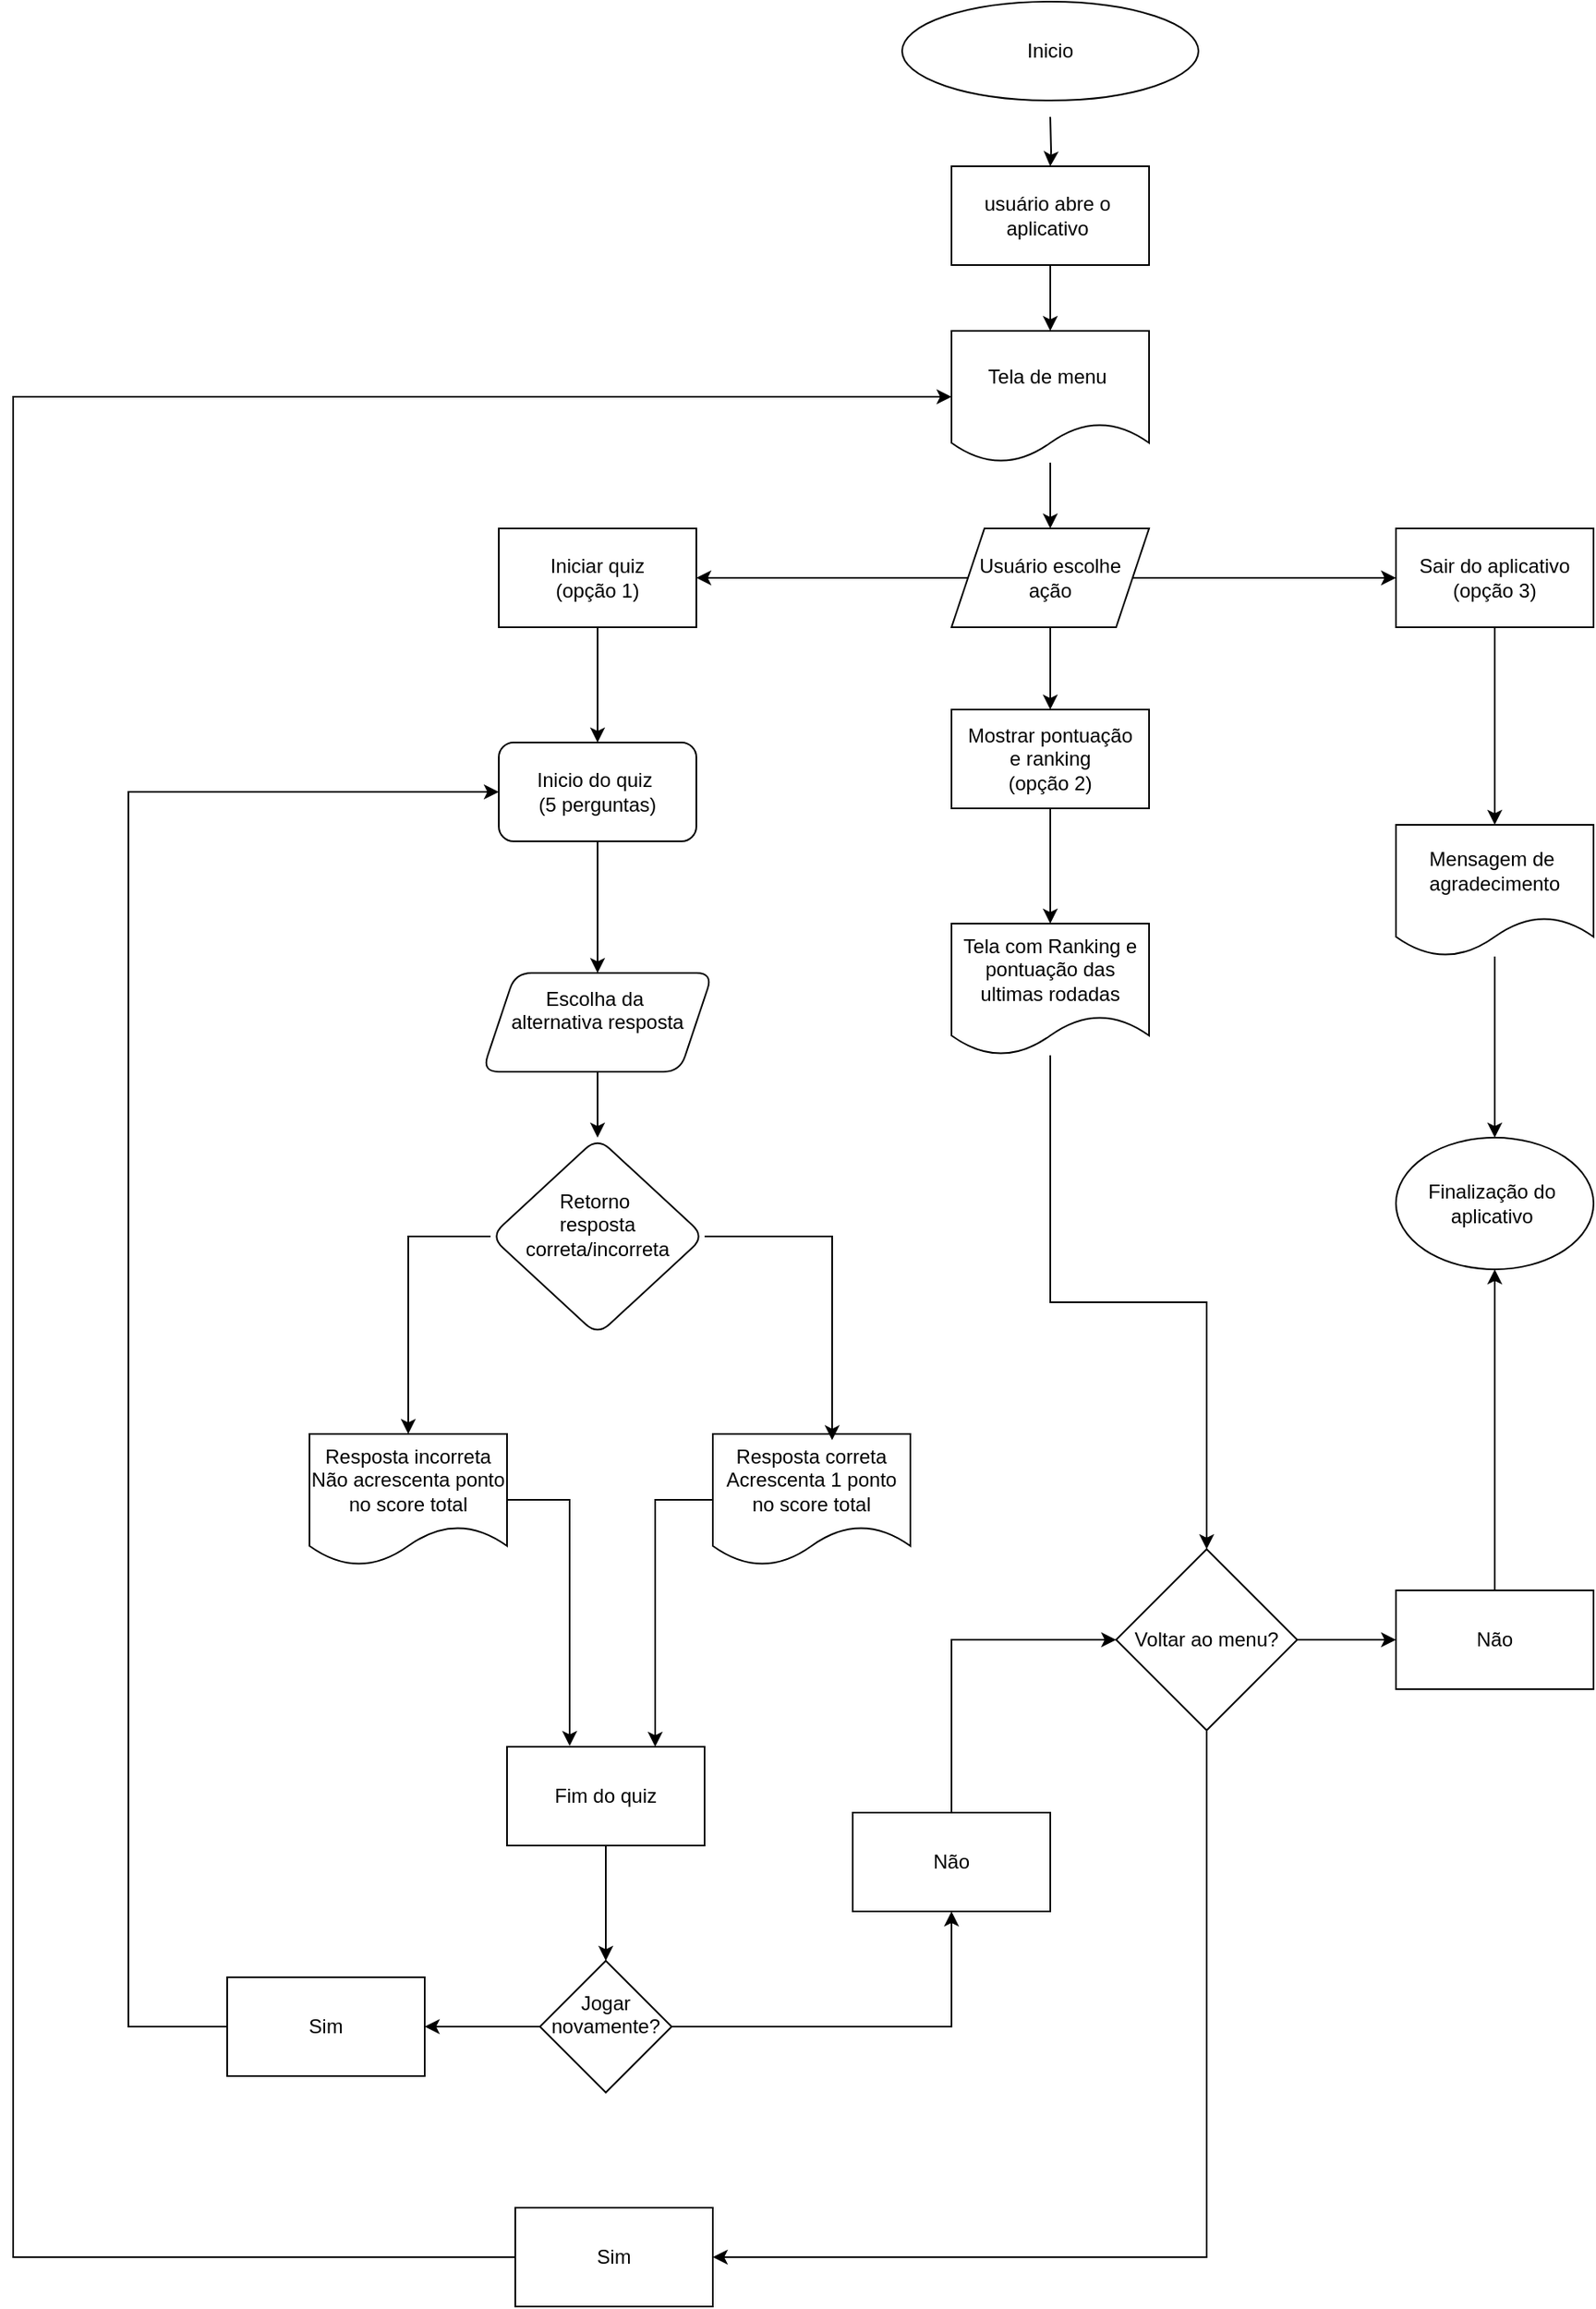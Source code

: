 <mxfile version="24.7.16">
  <diagram name="Página-1" id="_30_sIJP-PKwW095hl0c">
    <mxGraphModel grid="1" page="1" gridSize="10" guides="1" tooltips="1" connect="1" arrows="1" fold="1" pageScale="1" pageWidth="827" pageHeight="1169" math="0" shadow="0">
      <root>
        <mxCell id="0" />
        <mxCell id="1" parent="0" />
        <mxCell id="deqdnHRHdOPE6s3RcL8W-7" value="" style="edgeStyle=orthogonalEdgeStyle;rounded=0;orthogonalLoop=1;jettySize=auto;html=1;" edge="1" parent="1" target="deqdnHRHdOPE6s3RcL8W-6">
          <mxGeometry relative="1" as="geometry">
            <mxPoint x="400" y="230" as="sourcePoint" />
          </mxGeometry>
        </mxCell>
        <mxCell id="deqdnHRHdOPE6s3RcL8W-10" value="" style="edgeStyle=orthogonalEdgeStyle;rounded=0;orthogonalLoop=1;jettySize=auto;html=1;" edge="1" parent="1" source="deqdnHRHdOPE6s3RcL8W-4">
          <mxGeometry relative="1" as="geometry">
            <mxPoint x="400" y="480" as="targetPoint" />
          </mxGeometry>
        </mxCell>
        <mxCell id="deqdnHRHdOPE6s3RcL8W-4" value="Tela de menu&amp;nbsp;" style="shape=document;whiteSpace=wrap;html=1;boundedLbl=1;rounded=0;" vertex="1" parent="1">
          <mxGeometry x="340" y="360" width="120" height="80" as="geometry" />
        </mxCell>
        <mxCell id="deqdnHRHdOPE6s3RcL8W-8" value="" style="edgeStyle=orthogonalEdgeStyle;rounded=0;orthogonalLoop=1;jettySize=auto;html=1;" edge="1" parent="1" source="deqdnHRHdOPE6s3RcL8W-6" target="deqdnHRHdOPE6s3RcL8W-4">
          <mxGeometry relative="1" as="geometry" />
        </mxCell>
        <mxCell id="deqdnHRHdOPE6s3RcL8W-6" value="usuário abre o&amp;nbsp;&lt;div&gt;aplicativo&amp;nbsp;&lt;/div&gt;" style="whiteSpace=wrap;html=1;rounded=0;" vertex="1" parent="1">
          <mxGeometry x="340" y="260" width="120" height="60" as="geometry" />
        </mxCell>
        <mxCell id="deqdnHRHdOPE6s3RcL8W-33" value="" style="edgeStyle=orthogonalEdgeStyle;rounded=0;orthogonalLoop=1;jettySize=auto;html=1;" edge="1" parent="1" source="deqdnHRHdOPE6s3RcL8W-11" target="deqdnHRHdOPE6s3RcL8W-32">
          <mxGeometry relative="1" as="geometry" />
        </mxCell>
        <mxCell id="deqdnHRHdOPE6s3RcL8W-11" value="Iniciar quiz&lt;div&gt;(opção 1)&lt;/div&gt;" style="whiteSpace=wrap;html=1;" vertex="1" parent="1">
          <mxGeometry x="65" y="480" width="120" height="60" as="geometry" />
        </mxCell>
        <mxCell id="deqdnHRHdOPE6s3RcL8W-31" value="" style="edgeStyle=orthogonalEdgeStyle;rounded=0;orthogonalLoop=1;jettySize=auto;html=1;" edge="1" parent="1" source="deqdnHRHdOPE6s3RcL8W-12" target="deqdnHRHdOPE6s3RcL8W-30">
          <mxGeometry relative="1" as="geometry" />
        </mxCell>
        <mxCell id="deqdnHRHdOPE6s3RcL8W-12" value="Mostrar pontuação&lt;div&gt;e ranking&lt;/div&gt;&lt;div&gt;(opção 2)&lt;/div&gt;" style="whiteSpace=wrap;html=1;" vertex="1" parent="1">
          <mxGeometry x="340" y="590" width="120" height="60" as="geometry" />
        </mxCell>
        <mxCell id="deqdnHRHdOPE6s3RcL8W-27" value="" style="edgeStyle=orthogonalEdgeStyle;rounded=0;orthogonalLoop=1;jettySize=auto;html=1;" edge="1" parent="1" source="deqdnHRHdOPE6s3RcL8W-13" target="deqdnHRHdOPE6s3RcL8W-26">
          <mxGeometry relative="1" as="geometry" />
        </mxCell>
        <mxCell id="deqdnHRHdOPE6s3RcL8W-13" value="Sair do aplicativo&lt;div&gt;(opção 3)&lt;/div&gt;" style="whiteSpace=wrap;html=1;" vertex="1" parent="1">
          <mxGeometry x="610" y="480" width="120" height="60" as="geometry" />
        </mxCell>
        <mxCell id="deqdnHRHdOPE6s3RcL8W-23" style="edgeStyle=orthogonalEdgeStyle;rounded=0;orthogonalLoop=1;jettySize=auto;html=1;" edge="1" parent="1" source="deqdnHRHdOPE6s3RcL8W-21" target="deqdnHRHdOPE6s3RcL8W-11">
          <mxGeometry relative="1" as="geometry" />
        </mxCell>
        <mxCell id="deqdnHRHdOPE6s3RcL8W-24" style="edgeStyle=orthogonalEdgeStyle;rounded=0;orthogonalLoop=1;jettySize=auto;html=1;" edge="1" parent="1" source="deqdnHRHdOPE6s3RcL8W-21" target="deqdnHRHdOPE6s3RcL8W-12">
          <mxGeometry relative="1" as="geometry" />
        </mxCell>
        <mxCell id="deqdnHRHdOPE6s3RcL8W-25" style="edgeStyle=orthogonalEdgeStyle;rounded=0;orthogonalLoop=1;jettySize=auto;html=1;" edge="1" parent="1" source="deqdnHRHdOPE6s3RcL8W-21" target="deqdnHRHdOPE6s3RcL8W-13">
          <mxGeometry relative="1" as="geometry" />
        </mxCell>
        <mxCell id="deqdnHRHdOPE6s3RcL8W-21" value="Usuário escolhe&lt;div&gt;ação&lt;/div&gt;" style="shape=parallelogram;perimeter=parallelogramPerimeter;whiteSpace=wrap;html=1;fixedSize=1;" vertex="1" parent="1">
          <mxGeometry x="340" y="480" width="120" height="60" as="geometry" />
        </mxCell>
        <mxCell id="deqdnHRHdOPE6s3RcL8W-29" value="" style="edgeStyle=orthogonalEdgeStyle;rounded=0;orthogonalLoop=1;jettySize=auto;html=1;entryX=0.5;entryY=0;entryDx=0;entryDy=0;" edge="1" parent="1" source="deqdnHRHdOPE6s3RcL8W-26" target="deqdnHRHdOPE6s3RcL8W-45">
          <mxGeometry relative="1" as="geometry">
            <mxPoint x="670" y="730" as="targetPoint" />
          </mxGeometry>
        </mxCell>
        <mxCell id="deqdnHRHdOPE6s3RcL8W-26" value="Mensagem de&amp;nbsp;&lt;div&gt;agradecimento&lt;/div&gt;" style="shape=document;whiteSpace=wrap;html=1;boundedLbl=1;" vertex="1" parent="1">
          <mxGeometry x="610" y="660" width="120" height="80" as="geometry" />
        </mxCell>
        <mxCell id="deqdnHRHdOPE6s3RcL8W-67" style="edgeStyle=orthogonalEdgeStyle;rounded=0;orthogonalLoop=1;jettySize=auto;html=1;entryX=0.5;entryY=0;entryDx=0;entryDy=0;" edge="1" parent="1" source="deqdnHRHdOPE6s3RcL8W-30" target="deqdnHRHdOPE6s3RcL8W-58">
          <mxGeometry relative="1" as="geometry" />
        </mxCell>
        <mxCell id="deqdnHRHdOPE6s3RcL8W-30" value="Tela com Ranking e pontuação das ultimas rodadas" style="shape=document;whiteSpace=wrap;html=1;boundedLbl=1;" vertex="1" parent="1">
          <mxGeometry x="340" y="720" width="120" height="80" as="geometry" />
        </mxCell>
        <mxCell id="deqdnHRHdOPE6s3RcL8W-35" value="" style="edgeStyle=orthogonalEdgeStyle;rounded=0;orthogonalLoop=1;jettySize=auto;html=1;" edge="1" parent="1" source="deqdnHRHdOPE6s3RcL8W-32" target="deqdnHRHdOPE6s3RcL8W-34">
          <mxGeometry relative="1" as="geometry" />
        </mxCell>
        <mxCell id="deqdnHRHdOPE6s3RcL8W-32" value="Inicio do quiz&amp;nbsp;&lt;div&gt;(5 perguntas)&lt;/div&gt;" style="rounded=1;whiteSpace=wrap;html=1;" vertex="1" parent="1">
          <mxGeometry x="65" y="610" width="120" height="60" as="geometry" />
        </mxCell>
        <mxCell id="deqdnHRHdOPE6s3RcL8W-37" value="" style="edgeStyle=orthogonalEdgeStyle;rounded=0;orthogonalLoop=1;jettySize=auto;html=1;" edge="1" parent="1" source="deqdnHRHdOPE6s3RcL8W-34" target="deqdnHRHdOPE6s3RcL8W-36">
          <mxGeometry relative="1" as="geometry" />
        </mxCell>
        <mxCell id="deqdnHRHdOPE6s3RcL8W-34" value="Escolha da&amp;nbsp;&lt;div&gt;alternativa resposta&lt;div&gt;&lt;br&gt;&lt;/div&gt;&lt;/div&gt;" style="shape=parallelogram;perimeter=parallelogramPerimeter;whiteSpace=wrap;html=1;fixedSize=1;rounded=1;" vertex="1" parent="1">
          <mxGeometry x="55" y="750" width="140" height="60" as="geometry" />
        </mxCell>
        <mxCell id="deqdnHRHdOPE6s3RcL8W-64" style="edgeStyle=orthogonalEdgeStyle;rounded=0;orthogonalLoop=1;jettySize=auto;html=1;" edge="1" parent="1" source="deqdnHRHdOPE6s3RcL8W-36" target="deqdnHRHdOPE6s3RcL8W-40">
          <mxGeometry relative="1" as="geometry">
            <Array as="points">
              <mxPoint x="10" y="910" />
            </Array>
          </mxGeometry>
        </mxCell>
        <mxCell id="deqdnHRHdOPE6s3RcL8W-36" value="Retorno&amp;nbsp;&lt;div&gt;resposta correta/incorreta&lt;div&gt;&lt;br&gt;&lt;/div&gt;&lt;/div&gt;" style="rhombus;whiteSpace=wrap;html=1;rounded=1;" vertex="1" parent="1">
          <mxGeometry x="60" y="850" width="130" height="120" as="geometry" />
        </mxCell>
        <mxCell id="deqdnHRHdOPE6s3RcL8W-47" style="edgeStyle=orthogonalEdgeStyle;rounded=0;orthogonalLoop=1;jettySize=auto;html=1;" edge="1" parent="1" source="deqdnHRHdOPE6s3RcL8W-38">
          <mxGeometry relative="1" as="geometry">
            <mxPoint x="160" y="1220" as="targetPoint" />
            <Array as="points">
              <mxPoint x="160" y="1070" />
              <mxPoint x="160" y="1220" />
            </Array>
          </mxGeometry>
        </mxCell>
        <mxCell id="deqdnHRHdOPE6s3RcL8W-38" value="Resposta correta&lt;div&gt;Acrescenta 1 ponto&lt;/div&gt;&lt;div&gt;no score total&lt;/div&gt;" style="shape=document;whiteSpace=wrap;html=1;boundedLbl=1;rounded=1;" vertex="1" parent="1">
          <mxGeometry x="195" y="1030" width="120" height="80" as="geometry" />
        </mxCell>
        <mxCell id="deqdnHRHdOPE6s3RcL8W-48" style="edgeStyle=orthogonalEdgeStyle;rounded=0;orthogonalLoop=1;jettySize=auto;html=1;entryX=0.317;entryY=-0.009;entryDx=0;entryDy=0;entryPerimeter=0;" edge="1" parent="1" source="deqdnHRHdOPE6s3RcL8W-40" target="deqdnHRHdOPE6s3RcL8W-49">
          <mxGeometry relative="1" as="geometry">
            <mxPoint x="110" y="1210" as="targetPoint" />
            <Array as="points">
              <mxPoint x="108" y="1070" />
            </Array>
          </mxGeometry>
        </mxCell>
        <mxCell id="deqdnHRHdOPE6s3RcL8W-40" value="Resposta incorreta&lt;div&gt;Não acrescenta ponto no score total&lt;/div&gt;" style="shape=document;whiteSpace=wrap;html=1;boundedLbl=1;" vertex="1" parent="1">
          <mxGeometry x="-50" y="1030" width="120" height="80" as="geometry" />
        </mxCell>
        <mxCell id="deqdnHRHdOPE6s3RcL8W-44" value="Inicio" style="ellipse;whiteSpace=wrap;html=1;" vertex="1" parent="1">
          <mxGeometry x="310" y="160" width="180" height="60" as="geometry" />
        </mxCell>
        <mxCell id="deqdnHRHdOPE6s3RcL8W-45" value="Finalização do&amp;nbsp;&lt;div&gt;aplicativo&amp;nbsp;&lt;/div&gt;" style="ellipse;whiteSpace=wrap;html=1;" vertex="1" parent="1">
          <mxGeometry x="610" y="850" width="120" height="80" as="geometry" />
        </mxCell>
        <mxCell id="deqdnHRHdOPE6s3RcL8W-51" value="" style="edgeStyle=orthogonalEdgeStyle;rounded=0;orthogonalLoop=1;jettySize=auto;html=1;" edge="1" parent="1" source="deqdnHRHdOPE6s3RcL8W-49" target="deqdnHRHdOPE6s3RcL8W-50">
          <mxGeometry relative="1" as="geometry" />
        </mxCell>
        <mxCell id="deqdnHRHdOPE6s3RcL8W-49" value="Fim do quiz" style="whiteSpace=wrap;html=1;" vertex="1" parent="1">
          <mxGeometry x="70" y="1220" width="120" height="60" as="geometry" />
        </mxCell>
        <mxCell id="deqdnHRHdOPE6s3RcL8W-53" value="" style="edgeStyle=orthogonalEdgeStyle;rounded=0;orthogonalLoop=1;jettySize=auto;html=1;" edge="1" parent="1" source="deqdnHRHdOPE6s3RcL8W-50" target="deqdnHRHdOPE6s3RcL8W-52">
          <mxGeometry relative="1" as="geometry" />
        </mxCell>
        <mxCell id="deqdnHRHdOPE6s3RcL8W-57" value="" style="edgeStyle=orthogonalEdgeStyle;rounded=0;orthogonalLoop=1;jettySize=auto;html=1;" edge="1" parent="1" source="deqdnHRHdOPE6s3RcL8W-50" target="deqdnHRHdOPE6s3RcL8W-56">
          <mxGeometry relative="1" as="geometry" />
        </mxCell>
        <mxCell id="deqdnHRHdOPE6s3RcL8W-50" value="Jogar novamente?&lt;div&gt;&lt;br&gt;&lt;/div&gt;" style="rhombus;whiteSpace=wrap;html=1;" vertex="1" parent="1">
          <mxGeometry x="90" y="1350" width="80" height="80" as="geometry" />
        </mxCell>
        <mxCell id="deqdnHRHdOPE6s3RcL8W-55" style="edgeStyle=orthogonalEdgeStyle;rounded=0;orthogonalLoop=1;jettySize=auto;html=1;entryX=0;entryY=0.5;entryDx=0;entryDy=0;" edge="1" parent="1" source="deqdnHRHdOPE6s3RcL8W-52" target="deqdnHRHdOPE6s3RcL8W-32">
          <mxGeometry relative="1" as="geometry">
            <Array as="points">
              <mxPoint x="-160" y="1390" />
              <mxPoint x="-160" y="640" />
            </Array>
          </mxGeometry>
        </mxCell>
        <mxCell id="deqdnHRHdOPE6s3RcL8W-52" value="Sim" style="whiteSpace=wrap;html=1;" vertex="1" parent="1">
          <mxGeometry x="-100" y="1360" width="120" height="60" as="geometry" />
        </mxCell>
        <mxCell id="deqdnHRHdOPE6s3RcL8W-59" value="" style="edgeStyle=orthogonalEdgeStyle;rounded=0;orthogonalLoop=1;jettySize=auto;html=1;" edge="1" parent="1" source="deqdnHRHdOPE6s3RcL8W-56" target="deqdnHRHdOPE6s3RcL8W-58">
          <mxGeometry relative="1" as="geometry">
            <Array as="points">
              <mxPoint x="340" y="1155" />
            </Array>
          </mxGeometry>
        </mxCell>
        <mxCell id="deqdnHRHdOPE6s3RcL8W-56" value="Não" style="whiteSpace=wrap;html=1;" vertex="1" parent="1">
          <mxGeometry x="280" y="1260" width="120" height="60" as="geometry" />
        </mxCell>
        <mxCell id="deqdnHRHdOPE6s3RcL8W-61" value="" style="edgeStyle=orthogonalEdgeStyle;rounded=0;orthogonalLoop=1;jettySize=auto;html=1;" edge="1" parent="1" source="deqdnHRHdOPE6s3RcL8W-58" target="deqdnHRHdOPE6s3RcL8W-60">
          <mxGeometry relative="1" as="geometry">
            <Array as="points">
              <mxPoint x="495" y="1530" />
            </Array>
          </mxGeometry>
        </mxCell>
        <mxCell id="deqdnHRHdOPE6s3RcL8W-72" value="" style="edgeStyle=orthogonalEdgeStyle;rounded=0;orthogonalLoop=1;jettySize=auto;html=1;" edge="1" parent="1" source="deqdnHRHdOPE6s3RcL8W-58" target="deqdnHRHdOPE6s3RcL8W-71">
          <mxGeometry relative="1" as="geometry" />
        </mxCell>
        <mxCell id="deqdnHRHdOPE6s3RcL8W-58" value="Voltar ao menu?" style="rhombus;whiteSpace=wrap;html=1;" vertex="1" parent="1">
          <mxGeometry x="440" y="1100" width="110" height="110" as="geometry" />
        </mxCell>
        <mxCell id="deqdnHRHdOPE6s3RcL8W-62" style="edgeStyle=orthogonalEdgeStyle;rounded=0;orthogonalLoop=1;jettySize=auto;html=1;" edge="1" parent="1" source="deqdnHRHdOPE6s3RcL8W-60" target="deqdnHRHdOPE6s3RcL8W-4">
          <mxGeometry relative="1" as="geometry">
            <Array as="points">
              <mxPoint x="-230" y="1530" />
              <mxPoint x="-230" y="400" />
            </Array>
          </mxGeometry>
        </mxCell>
        <mxCell id="deqdnHRHdOPE6s3RcL8W-60" value="Sim" style="whiteSpace=wrap;html=1;" vertex="1" parent="1">
          <mxGeometry x="75" y="1500" width="120" height="60" as="geometry" />
        </mxCell>
        <mxCell id="deqdnHRHdOPE6s3RcL8W-68" style="edgeStyle=orthogonalEdgeStyle;rounded=0;orthogonalLoop=1;jettySize=auto;html=1;entryX=0.604;entryY=0.047;entryDx=0;entryDy=0;entryPerimeter=0;" edge="1" parent="1" source="deqdnHRHdOPE6s3RcL8W-36" target="deqdnHRHdOPE6s3RcL8W-38">
          <mxGeometry relative="1" as="geometry" />
        </mxCell>
        <mxCell id="deqdnHRHdOPE6s3RcL8W-73" style="edgeStyle=orthogonalEdgeStyle;rounded=0;orthogonalLoop=1;jettySize=auto;html=1;" edge="1" parent="1" source="deqdnHRHdOPE6s3RcL8W-71" target="deqdnHRHdOPE6s3RcL8W-45">
          <mxGeometry relative="1" as="geometry">
            <Array as="points">
              <mxPoint x="670" y="1040" />
              <mxPoint x="670" y="1040" />
            </Array>
          </mxGeometry>
        </mxCell>
        <mxCell id="deqdnHRHdOPE6s3RcL8W-71" value="Não" style="whiteSpace=wrap;html=1;" vertex="1" parent="1">
          <mxGeometry x="610" y="1125" width="120" height="60" as="geometry" />
        </mxCell>
      </root>
    </mxGraphModel>
  </diagram>
</mxfile>

